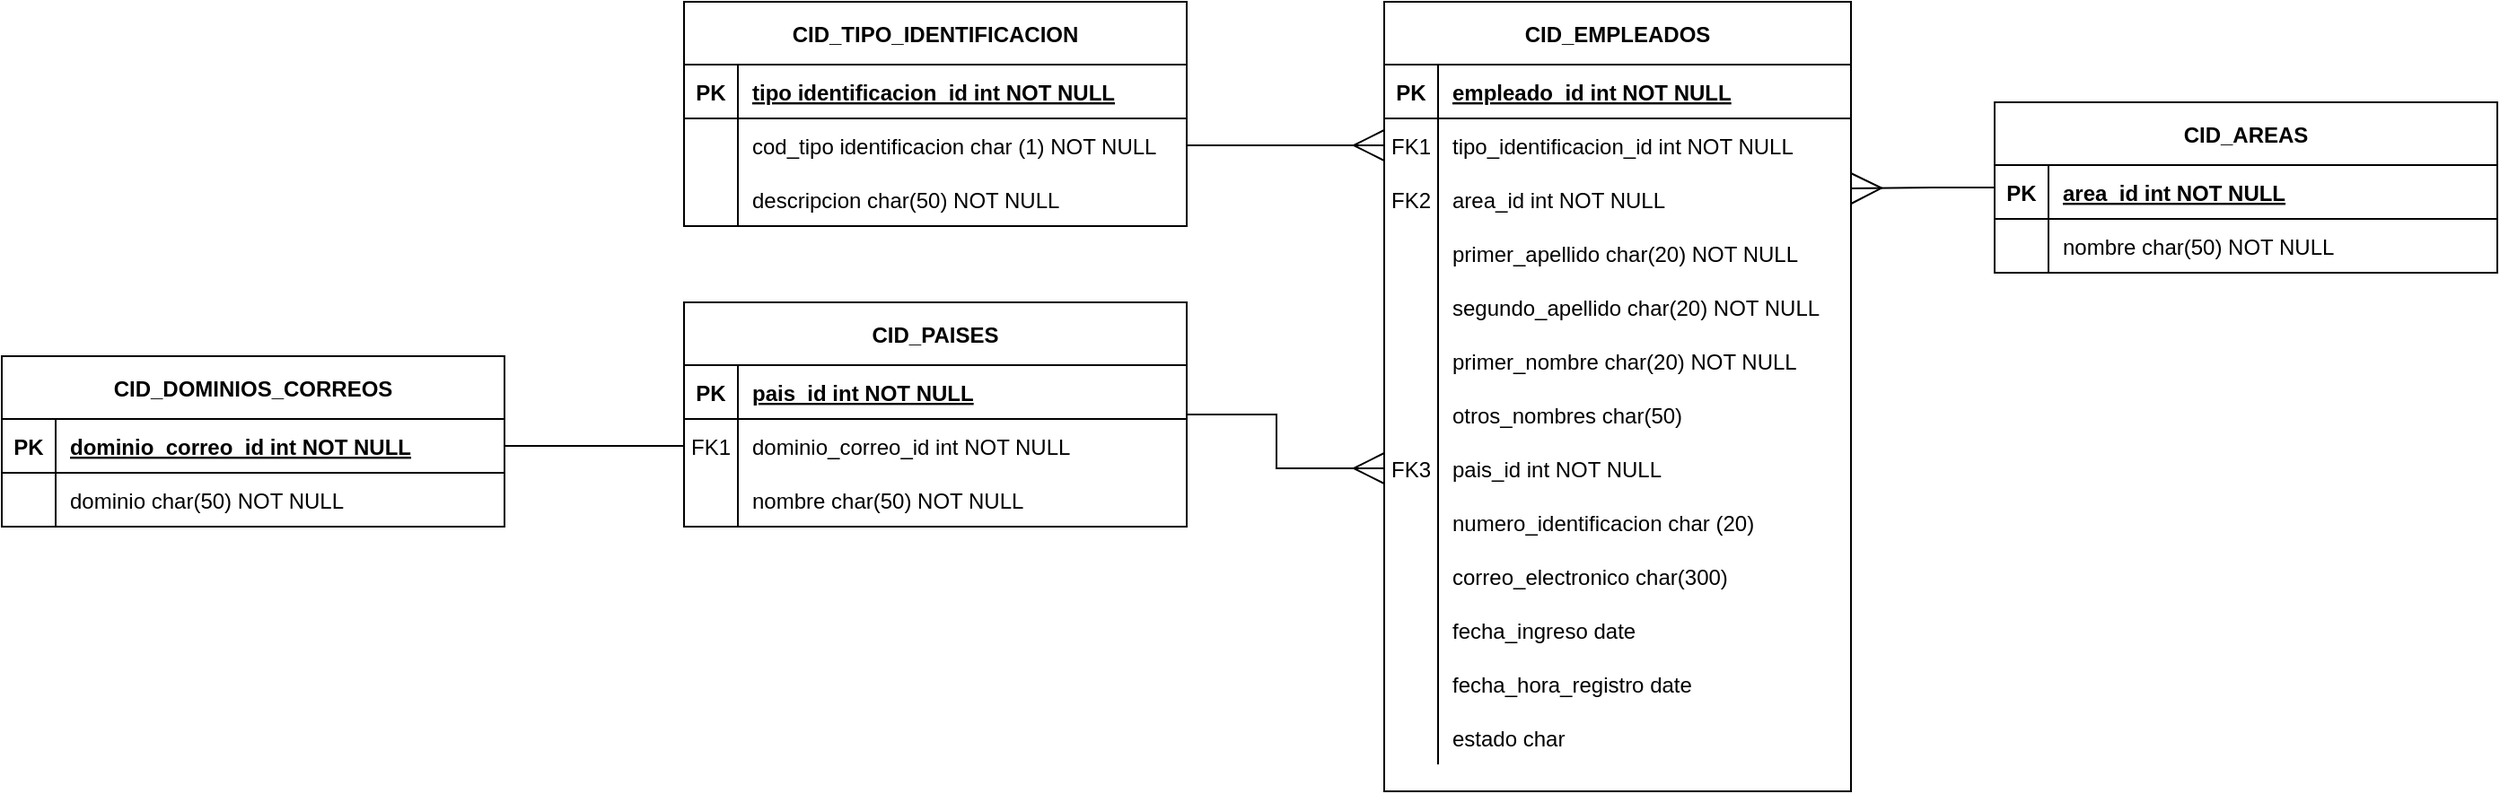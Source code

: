 <mxfile version="13.9.9" type="device"><diagram id="Se4rSTCNdH1k3mZ-eqAo" name="Página-1"><mxGraphModel dx="1422" dy="1991" grid="1" gridSize="10" guides="1" tooltips="1" connect="1" arrows="1" fold="1" page="1" pageScale="1" pageWidth="827" pageHeight="1169" math="0" shadow="0"><root><mxCell id="0"/><mxCell id="1" parent="0"/><mxCell id="0YehSq91O5ebUv2RuxGo-1" value="CID_EMPLEADOS" style="shape=table;startSize=35;container=1;collapsible=1;childLayout=tableLayout;fixedRows=1;rowLines=0;fontStyle=1;align=center;resizeLast=1;" parent="1" vertex="1"><mxGeometry x="1120" y="-630" width="260" height="440" as="geometry"/></mxCell><mxCell id="0YehSq91O5ebUv2RuxGo-2" value="" style="shape=partialRectangle;collapsible=0;dropTarget=0;pointerEvents=0;fillColor=none;points=[[0,0.5],[1,0.5]];portConstraint=eastwest;top=0;left=0;right=0;bottom=1;" parent="0YehSq91O5ebUv2RuxGo-1" vertex="1"><mxGeometry y="35" width="260" height="30" as="geometry"/></mxCell><mxCell id="0YehSq91O5ebUv2RuxGo-3" value="PK" style="shape=partialRectangle;overflow=hidden;connectable=0;fillColor=none;top=0;left=0;bottom=0;right=0;fontStyle=1;" parent="0YehSq91O5ebUv2RuxGo-2" vertex="1"><mxGeometry width="30" height="30" as="geometry"/></mxCell><mxCell id="0YehSq91O5ebUv2RuxGo-4" value="empleado_id int NOT NULL " style="shape=partialRectangle;overflow=hidden;connectable=0;fillColor=none;top=0;left=0;bottom=0;right=0;align=left;spacingLeft=6;fontStyle=5;" parent="0YehSq91O5ebUv2RuxGo-2" vertex="1"><mxGeometry x="30" width="230" height="30" as="geometry"/></mxCell><mxCell id="0YehSq91O5ebUv2RuxGo-5" value="" style="shape=partialRectangle;collapsible=0;dropTarget=0;pointerEvents=0;fillColor=none;points=[[0,0.5],[1,0.5]];portConstraint=eastwest;top=0;left=0;right=0;bottom=0;" parent="0YehSq91O5ebUv2RuxGo-1" vertex="1"><mxGeometry y="65" width="260" height="30" as="geometry"/></mxCell><mxCell id="0YehSq91O5ebUv2RuxGo-6" value="FK1" style="shape=partialRectangle;overflow=hidden;connectable=0;fillColor=none;top=0;left=0;bottom=0;right=0;" parent="0YehSq91O5ebUv2RuxGo-5" vertex="1"><mxGeometry width="30" height="30" as="geometry"/></mxCell><mxCell id="0YehSq91O5ebUv2RuxGo-7" value="tipo_identificacion_id int NOT NULL" style="shape=partialRectangle;overflow=hidden;connectable=0;fillColor=none;top=0;left=0;bottom=0;right=0;align=left;spacingLeft=6;fontStyle=0" parent="0YehSq91O5ebUv2RuxGo-5" vertex="1"><mxGeometry x="30" width="230" height="30" as="geometry"/></mxCell><mxCell id="0YehSq91O5ebUv2RuxGo-8" value="" style="shape=partialRectangle;collapsible=0;dropTarget=0;pointerEvents=0;fillColor=none;points=[[0,0.5],[1,0.5]];portConstraint=eastwest;top=0;left=0;right=0;bottom=0;" parent="0YehSq91O5ebUv2RuxGo-1" vertex="1"><mxGeometry y="95" width="260" height="30" as="geometry"/></mxCell><mxCell id="0YehSq91O5ebUv2RuxGo-9" value="FK2" style="shape=partialRectangle;overflow=hidden;connectable=0;fillColor=none;top=0;left=0;bottom=0;right=0;" parent="0YehSq91O5ebUv2RuxGo-8" vertex="1"><mxGeometry width="30" height="30" as="geometry"/></mxCell><mxCell id="0YehSq91O5ebUv2RuxGo-10" value="area_id int NOT NULL" style="shape=partialRectangle;overflow=hidden;connectable=0;fillColor=none;top=0;left=0;bottom=0;right=0;align=left;spacingLeft=6;fontStyle=0" parent="0YehSq91O5ebUv2RuxGo-8" vertex="1"><mxGeometry x="30" width="230" height="30" as="geometry"/></mxCell><mxCell id="0YehSq91O5ebUv2RuxGo-11" value="" style="shape=partialRectangle;collapsible=0;dropTarget=0;pointerEvents=0;fillColor=none;points=[[0,0.5],[1,0.5]];portConstraint=eastwest;top=0;left=0;right=0;bottom=0;" parent="0YehSq91O5ebUv2RuxGo-1" vertex="1"><mxGeometry y="125" width="260" height="30" as="geometry"/></mxCell><mxCell id="0YehSq91O5ebUv2RuxGo-12" value="" style="shape=partialRectangle;overflow=hidden;connectable=0;fillColor=none;top=0;left=0;bottom=0;right=0;" parent="0YehSq91O5ebUv2RuxGo-11" vertex="1"><mxGeometry width="30" height="30" as="geometry"/></mxCell><mxCell id="0YehSq91O5ebUv2RuxGo-13" value="primer_apellido char(20) NOT NULL" style="shape=partialRectangle;overflow=hidden;connectable=0;fillColor=none;top=0;left=0;bottom=0;right=0;align=left;spacingLeft=6;fontStyle=0" parent="0YehSq91O5ebUv2RuxGo-11" vertex="1"><mxGeometry x="30" width="230" height="30" as="geometry"/></mxCell><mxCell id="0YehSq91O5ebUv2RuxGo-14" value="" style="shape=partialRectangle;collapsible=0;dropTarget=0;pointerEvents=0;fillColor=none;points=[[0,0.5],[1,0.5]];portConstraint=eastwest;top=0;left=0;right=0;bottom=0;" parent="0YehSq91O5ebUv2RuxGo-1" vertex="1"><mxGeometry y="155" width="260" height="30" as="geometry"/></mxCell><mxCell id="0YehSq91O5ebUv2RuxGo-15" value="" style="shape=partialRectangle;overflow=hidden;connectable=0;fillColor=none;top=0;left=0;bottom=0;right=0;" parent="0YehSq91O5ebUv2RuxGo-14" vertex="1"><mxGeometry width="30" height="30" as="geometry"/></mxCell><mxCell id="0YehSq91O5ebUv2RuxGo-16" value="segundo_apellido char(20) NOT NULL" style="shape=partialRectangle;overflow=hidden;connectable=0;fillColor=none;top=0;left=0;bottom=0;right=0;align=left;spacingLeft=6;fontStyle=0" parent="0YehSq91O5ebUv2RuxGo-14" vertex="1"><mxGeometry x="30" width="230" height="30" as="geometry"/></mxCell><mxCell id="vaZZ_MKM0bptNv3BzQr6-1" value="" style="shape=partialRectangle;collapsible=0;dropTarget=0;pointerEvents=0;fillColor=none;points=[[0,0.5],[1,0.5]];portConstraint=eastwest;top=0;left=0;right=0;bottom=0;" parent="0YehSq91O5ebUv2RuxGo-1" vertex="1"><mxGeometry y="185" width="260" height="30" as="geometry"/></mxCell><mxCell id="vaZZ_MKM0bptNv3BzQr6-2" value="" style="shape=partialRectangle;overflow=hidden;connectable=0;fillColor=none;top=0;left=0;bottom=0;right=0;" parent="vaZZ_MKM0bptNv3BzQr6-1" vertex="1"><mxGeometry width="30" height="30" as="geometry"/></mxCell><mxCell id="vaZZ_MKM0bptNv3BzQr6-3" value="primer_nombre char(20) NOT NULL" style="shape=partialRectangle;overflow=hidden;connectable=0;fillColor=none;top=0;left=0;bottom=0;right=0;align=left;spacingLeft=6;fontStyle=0" parent="vaZZ_MKM0bptNv3BzQr6-1" vertex="1"><mxGeometry x="30" width="230" height="30" as="geometry"/></mxCell><mxCell id="0YehSq91O5ebUv2RuxGo-17" value="" style="shape=partialRectangle;collapsible=0;dropTarget=0;pointerEvents=0;fillColor=none;points=[[0,0.5],[1,0.5]];portConstraint=eastwest;top=0;left=0;right=0;bottom=0;" parent="0YehSq91O5ebUv2RuxGo-1" vertex="1"><mxGeometry y="215" width="260" height="30" as="geometry"/></mxCell><mxCell id="0YehSq91O5ebUv2RuxGo-18" value="" style="shape=partialRectangle;overflow=hidden;connectable=0;fillColor=none;top=0;left=0;bottom=0;right=0;" parent="0YehSq91O5ebUv2RuxGo-17" vertex="1"><mxGeometry width="30" height="30" as="geometry"/></mxCell><mxCell id="0YehSq91O5ebUv2RuxGo-19" value="otros_nombres char(50)" style="shape=partialRectangle;overflow=hidden;connectable=0;fillColor=none;top=0;left=0;bottom=0;right=0;align=left;spacingLeft=6;fontStyle=0" parent="0YehSq91O5ebUv2RuxGo-17" vertex="1"><mxGeometry x="30" width="230" height="30" as="geometry"/></mxCell><mxCell id="0YehSq91O5ebUv2RuxGo-20" value="" style="shape=partialRectangle;collapsible=0;dropTarget=0;pointerEvents=0;fillColor=none;points=[[0,0.5],[1,0.5]];portConstraint=eastwest;top=0;left=0;right=0;bottom=0;" parent="0YehSq91O5ebUv2RuxGo-1" vertex="1"><mxGeometry y="245" width="260" height="30" as="geometry"/></mxCell><mxCell id="0YehSq91O5ebUv2RuxGo-21" value="FK3" style="shape=partialRectangle;overflow=hidden;connectable=0;fillColor=none;top=0;left=0;bottom=0;right=0;" parent="0YehSq91O5ebUv2RuxGo-20" vertex="1"><mxGeometry width="30" height="30" as="geometry"/></mxCell><mxCell id="0YehSq91O5ebUv2RuxGo-22" value="pais_id int NOT NULL" style="shape=partialRectangle;overflow=hidden;connectable=0;fillColor=none;top=0;left=0;bottom=0;right=0;align=left;spacingLeft=6;fontStyle=0" parent="0YehSq91O5ebUv2RuxGo-20" vertex="1"><mxGeometry x="30" width="230" height="30" as="geometry"/></mxCell><mxCell id="0YehSq91O5ebUv2RuxGo-24" value="" style="shape=partialRectangle;collapsible=0;dropTarget=0;pointerEvents=0;fillColor=none;points=[[0,0.5],[1,0.5]];portConstraint=eastwest;top=0;left=0;right=0;bottom=0;" parent="0YehSq91O5ebUv2RuxGo-1" vertex="1"><mxGeometry y="275" width="260" height="30" as="geometry"/></mxCell><mxCell id="0YehSq91O5ebUv2RuxGo-25" value="" style="shape=partialRectangle;overflow=hidden;connectable=0;fillColor=none;top=0;left=0;bottom=0;right=0;" parent="0YehSq91O5ebUv2RuxGo-24" vertex="1"><mxGeometry width="30" height="30" as="geometry"/></mxCell><mxCell id="0YehSq91O5ebUv2RuxGo-26" value="numero_identificacion char (20)" style="shape=partialRectangle;overflow=hidden;connectable=0;fillColor=none;top=0;left=0;bottom=0;right=0;align=left;spacingLeft=6;fontStyle=0" parent="0YehSq91O5ebUv2RuxGo-24" vertex="1"><mxGeometry x="30" width="230" height="30" as="geometry"/></mxCell><mxCell id="0YehSq91O5ebUv2RuxGo-27" value="" style="shape=partialRectangle;collapsible=0;dropTarget=0;pointerEvents=0;fillColor=none;points=[[0,0.5],[1,0.5]];portConstraint=eastwest;top=0;left=0;right=0;bottom=0;" parent="0YehSq91O5ebUv2RuxGo-1" vertex="1"><mxGeometry y="305" width="260" height="30" as="geometry"/></mxCell><mxCell id="0YehSq91O5ebUv2RuxGo-28" value="" style="shape=partialRectangle;overflow=hidden;connectable=0;fillColor=none;top=0;left=0;bottom=0;right=0;" parent="0YehSq91O5ebUv2RuxGo-27" vertex="1"><mxGeometry width="30" height="30" as="geometry"/></mxCell><mxCell id="0YehSq91O5ebUv2RuxGo-29" value="correo_electronico char(300)" style="shape=partialRectangle;overflow=hidden;connectable=0;fillColor=none;top=0;left=0;bottom=0;right=0;align=left;spacingLeft=6;fontStyle=0" parent="0YehSq91O5ebUv2RuxGo-27" vertex="1"><mxGeometry x="30" width="230" height="30" as="geometry"/></mxCell><mxCell id="0YehSq91O5ebUv2RuxGo-75" value="" style="shape=partialRectangle;collapsible=0;dropTarget=0;pointerEvents=0;fillColor=none;points=[[0,0.5],[1,0.5]];portConstraint=eastwest;top=0;left=0;right=0;bottom=0;" parent="0YehSq91O5ebUv2RuxGo-1" vertex="1"><mxGeometry y="335" width="260" height="30" as="geometry"/></mxCell><mxCell id="0YehSq91O5ebUv2RuxGo-76" value="" style="shape=partialRectangle;overflow=hidden;connectable=0;fillColor=none;top=0;left=0;bottom=0;right=0;" parent="0YehSq91O5ebUv2RuxGo-75" vertex="1"><mxGeometry width="30" height="30" as="geometry"/></mxCell><mxCell id="0YehSq91O5ebUv2RuxGo-77" value="fecha_ingreso date" style="shape=partialRectangle;overflow=hidden;connectable=0;fillColor=none;top=0;left=0;bottom=0;right=0;align=left;spacingLeft=6;fontStyle=0" parent="0YehSq91O5ebUv2RuxGo-75" vertex="1"><mxGeometry x="30" width="230" height="30" as="geometry"/></mxCell><mxCell id="0YehSq91O5ebUv2RuxGo-78" value="" style="shape=partialRectangle;collapsible=0;dropTarget=0;pointerEvents=0;fillColor=none;points=[[0,0.5],[1,0.5]];portConstraint=eastwest;top=0;left=0;right=0;bottom=0;" parent="0YehSq91O5ebUv2RuxGo-1" vertex="1"><mxGeometry y="365" width="260" height="30" as="geometry"/></mxCell><mxCell id="0YehSq91O5ebUv2RuxGo-79" value="" style="shape=partialRectangle;overflow=hidden;connectable=0;fillColor=none;top=0;left=0;bottom=0;right=0;" parent="0YehSq91O5ebUv2RuxGo-78" vertex="1"><mxGeometry width="30" height="30" as="geometry"/></mxCell><mxCell id="0YehSq91O5ebUv2RuxGo-80" value="fecha_hora_registro date" style="shape=partialRectangle;overflow=hidden;connectable=0;fillColor=none;top=0;left=0;bottom=0;right=0;align=left;spacingLeft=6;fontStyle=0" parent="0YehSq91O5ebUv2RuxGo-78" vertex="1"><mxGeometry x="30" width="230" height="30" as="geometry"/></mxCell><mxCell id="0YehSq91O5ebUv2RuxGo-81" value="" style="shape=partialRectangle;collapsible=0;dropTarget=0;pointerEvents=0;fillColor=none;points=[[0,0.5],[1,0.5]];portConstraint=eastwest;top=0;left=0;right=0;bottom=0;" parent="0YehSq91O5ebUv2RuxGo-1" vertex="1"><mxGeometry y="395" width="260" height="30" as="geometry"/></mxCell><mxCell id="0YehSq91O5ebUv2RuxGo-82" value="" style="shape=partialRectangle;overflow=hidden;connectable=0;fillColor=none;top=0;left=0;bottom=0;right=0;" parent="0YehSq91O5ebUv2RuxGo-81" vertex="1"><mxGeometry width="30" height="30" as="geometry"/></mxCell><mxCell id="0YehSq91O5ebUv2RuxGo-83" value="estado char" style="shape=partialRectangle;overflow=hidden;connectable=0;fillColor=none;top=0;left=0;bottom=0;right=0;align=left;spacingLeft=6;fontStyle=0" parent="0YehSq91O5ebUv2RuxGo-81" vertex="1"><mxGeometry x="30" width="230" height="30" as="geometry"/></mxCell><mxCell id="0YehSq91O5ebUv2RuxGo-30" value="CID_TIPO_IDENTIFICACION" style="shape=table;startSize=35;container=1;collapsible=1;childLayout=tableLayout;fixedRows=1;rowLines=0;fontStyle=1;align=center;resizeLast=1;" parent="1" vertex="1"><mxGeometry x="730" y="-630" width="280" height="125" as="geometry"/></mxCell><mxCell id="0YehSq91O5ebUv2RuxGo-31" value="" style="shape=partialRectangle;collapsible=0;dropTarget=0;pointerEvents=0;fillColor=none;points=[[0,0.5],[1,0.5]];portConstraint=eastwest;top=0;left=0;right=0;bottom=1;" parent="0YehSq91O5ebUv2RuxGo-30" vertex="1"><mxGeometry y="35" width="280" height="30" as="geometry"/></mxCell><mxCell id="0YehSq91O5ebUv2RuxGo-32" value="PK" style="shape=partialRectangle;overflow=hidden;connectable=0;fillColor=none;top=0;left=0;bottom=0;right=0;fontStyle=1;" parent="0YehSq91O5ebUv2RuxGo-31" vertex="1"><mxGeometry width="30" height="30" as="geometry"/></mxCell><mxCell id="0YehSq91O5ebUv2RuxGo-33" value="tipo identificacion_id int NOT NULL " style="shape=partialRectangle;overflow=hidden;connectable=0;fillColor=none;top=0;left=0;bottom=0;right=0;align=left;spacingLeft=6;fontStyle=5;" parent="0YehSq91O5ebUv2RuxGo-31" vertex="1"><mxGeometry x="30" width="250" height="30" as="geometry"/></mxCell><mxCell id="0YehSq91O5ebUv2RuxGo-34" value="" style="shape=partialRectangle;collapsible=0;dropTarget=0;pointerEvents=0;fillColor=none;points=[[0,0.5],[1,0.5]];portConstraint=eastwest;top=0;left=0;right=0;bottom=0;" parent="0YehSq91O5ebUv2RuxGo-30" vertex="1"><mxGeometry y="65" width="280" height="30" as="geometry"/></mxCell><mxCell id="0YehSq91O5ebUv2RuxGo-35" value="" style="shape=partialRectangle;overflow=hidden;connectable=0;fillColor=none;top=0;left=0;bottom=0;right=0;" parent="0YehSq91O5ebUv2RuxGo-34" vertex="1"><mxGeometry width="30" height="30" as="geometry"/></mxCell><mxCell id="0YehSq91O5ebUv2RuxGo-36" value="cod_tipo identificacion char (1) NOT NULL" style="shape=partialRectangle;overflow=hidden;connectable=0;fillColor=none;top=0;left=0;bottom=0;right=0;align=left;spacingLeft=6;fontStyle=0" parent="0YehSq91O5ebUv2RuxGo-34" vertex="1"><mxGeometry x="30" width="250" height="30" as="geometry"/></mxCell><mxCell id="0YehSq91O5ebUv2RuxGo-37" value="" style="shape=partialRectangle;collapsible=0;dropTarget=0;pointerEvents=0;fillColor=none;points=[[0,0.5],[1,0.5]];portConstraint=eastwest;top=0;left=0;right=0;bottom=0;" parent="0YehSq91O5ebUv2RuxGo-30" vertex="1"><mxGeometry y="95" width="280" height="30" as="geometry"/></mxCell><mxCell id="0YehSq91O5ebUv2RuxGo-38" value="" style="shape=partialRectangle;overflow=hidden;connectable=0;fillColor=none;top=0;left=0;bottom=0;right=0;" parent="0YehSq91O5ebUv2RuxGo-37" vertex="1"><mxGeometry width="30" height="30" as="geometry"/></mxCell><mxCell id="0YehSq91O5ebUv2RuxGo-39" value="descripcion char(50) NOT NULL" style="shape=partialRectangle;overflow=hidden;connectable=0;fillColor=none;top=0;left=0;bottom=0;right=0;align=left;spacingLeft=6;" parent="0YehSq91O5ebUv2RuxGo-37" vertex="1"><mxGeometry x="30" width="250" height="30" as="geometry"/></mxCell><mxCell id="0YehSq91O5ebUv2RuxGo-54" style="edgeStyle=orthogonalEdgeStyle;rounded=0;orthogonalLoop=1;jettySize=auto;html=1;entryX=1;entryY=0.3;entryDx=0;entryDy=0;entryPerimeter=0;endArrow=ERmany;endFill=0;endSize=15;" parent="1" source="0YehSq91O5ebUv2RuxGo-40" target="0YehSq91O5ebUv2RuxGo-8" edge="1"><mxGeometry relative="1" as="geometry"/></mxCell><mxCell id="0YehSq91O5ebUv2RuxGo-40" value="CID_AREAS" style="shape=table;startSize=35;container=1;collapsible=1;childLayout=tableLayout;fixedRows=1;rowLines=0;fontStyle=1;align=center;resizeLast=1;" parent="1" vertex="1"><mxGeometry x="1460" y="-574" width="280" height="95" as="geometry"/></mxCell><mxCell id="0YehSq91O5ebUv2RuxGo-41" value="" style="shape=partialRectangle;collapsible=0;dropTarget=0;pointerEvents=0;fillColor=none;points=[[0,0.5],[1,0.5]];portConstraint=eastwest;top=0;left=0;right=0;bottom=1;" parent="0YehSq91O5ebUv2RuxGo-40" vertex="1"><mxGeometry y="35" width="280" height="30" as="geometry"/></mxCell><mxCell id="0YehSq91O5ebUv2RuxGo-42" value="PK" style="shape=partialRectangle;overflow=hidden;connectable=0;fillColor=none;top=0;left=0;bottom=0;right=0;fontStyle=1;" parent="0YehSq91O5ebUv2RuxGo-41" vertex="1"><mxGeometry width="30" height="30" as="geometry"/></mxCell><mxCell id="0YehSq91O5ebUv2RuxGo-43" value="area_id int NOT NULL " style="shape=partialRectangle;overflow=hidden;connectable=0;fillColor=none;top=0;left=0;bottom=0;right=0;align=left;spacingLeft=6;fontStyle=5;" parent="0YehSq91O5ebUv2RuxGo-41" vertex="1"><mxGeometry x="30" width="250" height="30" as="geometry"/></mxCell><mxCell id="0YehSq91O5ebUv2RuxGo-47" value="" style="shape=partialRectangle;collapsible=0;dropTarget=0;pointerEvents=0;fillColor=none;points=[[0,0.5],[1,0.5]];portConstraint=eastwest;top=0;left=0;right=0;bottom=0;" parent="0YehSq91O5ebUv2RuxGo-40" vertex="1"><mxGeometry y="65" width="280" height="30" as="geometry"/></mxCell><mxCell id="0YehSq91O5ebUv2RuxGo-48" value="" style="shape=partialRectangle;overflow=hidden;connectable=0;fillColor=none;top=0;left=0;bottom=0;right=0;" parent="0YehSq91O5ebUv2RuxGo-47" vertex="1"><mxGeometry width="30" height="30" as="geometry"/></mxCell><mxCell id="0YehSq91O5ebUv2RuxGo-49" value="nombre char(50) NOT NULL" style="shape=partialRectangle;overflow=hidden;connectable=0;fillColor=none;top=0;left=0;bottom=0;right=0;align=left;spacingLeft=6;" parent="0YehSq91O5ebUv2RuxGo-47" vertex="1"><mxGeometry x="30" width="250" height="30" as="geometry"/></mxCell><mxCell id="0YehSq91O5ebUv2RuxGo-52" style="edgeStyle=orthogonalEdgeStyle;rounded=0;orthogonalLoop=1;jettySize=auto;html=1;entryX=0;entryY=0.5;entryDx=0;entryDy=0;endArrow=ERmany;endFill=0;endSize=15;" parent="1" source="0YehSq91O5ebUv2RuxGo-34" target="0YehSq91O5ebUv2RuxGo-5" edge="1"><mxGeometry relative="1" as="geometry"/></mxCell><mxCell id="0YehSq91O5ebUv2RuxGo-55" value="CID_DOMINIOS_CORREOS" style="shape=table;startSize=35;container=1;collapsible=1;childLayout=tableLayout;fixedRows=1;rowLines=0;fontStyle=1;align=center;resizeLast=1;" parent="1" vertex="1"><mxGeometry x="350" y="-432.5" width="280" height="95" as="geometry"/></mxCell><mxCell id="0YehSq91O5ebUv2RuxGo-56" value="" style="shape=partialRectangle;collapsible=0;dropTarget=0;pointerEvents=0;fillColor=none;points=[[0,0.5],[1,0.5]];portConstraint=eastwest;top=0;left=0;right=0;bottom=1;" parent="0YehSq91O5ebUv2RuxGo-55" vertex="1"><mxGeometry y="35" width="280" height="30" as="geometry"/></mxCell><mxCell id="0YehSq91O5ebUv2RuxGo-57" value="PK" style="shape=partialRectangle;overflow=hidden;connectable=0;fillColor=none;top=0;left=0;bottom=0;right=0;fontStyle=1;" parent="0YehSq91O5ebUv2RuxGo-56" vertex="1"><mxGeometry width="30" height="30" as="geometry"/></mxCell><mxCell id="0YehSq91O5ebUv2RuxGo-58" value="dominio_correo_id int NOT NULL " style="shape=partialRectangle;overflow=hidden;connectable=0;fillColor=none;top=0;left=0;bottom=0;right=0;align=left;spacingLeft=6;fontStyle=5;" parent="0YehSq91O5ebUv2RuxGo-56" vertex="1"><mxGeometry x="30" width="250" height="30" as="geometry"/></mxCell><mxCell id="0YehSq91O5ebUv2RuxGo-59" value="" style="shape=partialRectangle;collapsible=0;dropTarget=0;pointerEvents=0;fillColor=none;points=[[0,0.5],[1,0.5]];portConstraint=eastwest;top=0;left=0;right=0;bottom=0;" parent="0YehSq91O5ebUv2RuxGo-55" vertex="1"><mxGeometry y="65" width="280" height="30" as="geometry"/></mxCell><mxCell id="0YehSq91O5ebUv2RuxGo-60" value="" style="shape=partialRectangle;overflow=hidden;connectable=0;fillColor=none;top=0;left=0;bottom=0;right=0;" parent="0YehSq91O5ebUv2RuxGo-59" vertex="1"><mxGeometry width="30" height="30" as="geometry"/></mxCell><mxCell id="0YehSq91O5ebUv2RuxGo-61" value="dominio char(50) NOT NULL" style="shape=partialRectangle;overflow=hidden;connectable=0;fillColor=none;top=0;left=0;bottom=0;right=0;align=left;spacingLeft=6;" parent="0YehSq91O5ebUv2RuxGo-59" vertex="1"><mxGeometry x="30" width="250" height="30" as="geometry"/></mxCell><mxCell id="0YehSq91O5ebUv2RuxGo-70" style="edgeStyle=orthogonalEdgeStyle;rounded=0;orthogonalLoop=1;jettySize=auto;html=1;entryX=0;entryY=0.5;entryDx=0;entryDy=0;endArrow=ERmany;endFill=0;endSize=15;" parent="1" source="0YehSq91O5ebUv2RuxGo-62" target="0YehSq91O5ebUv2RuxGo-20" edge="1"><mxGeometry relative="1" as="geometry"/></mxCell><mxCell id="0YehSq91O5ebUv2RuxGo-62" value="CID_PAISES" style="shape=table;startSize=35;container=1;collapsible=1;childLayout=tableLayout;fixedRows=1;rowLines=0;fontStyle=1;align=center;resizeLast=1;" parent="1" vertex="1"><mxGeometry x="730" y="-462.5" width="280" height="125" as="geometry"/></mxCell><mxCell id="0YehSq91O5ebUv2RuxGo-63" value="" style="shape=partialRectangle;collapsible=0;dropTarget=0;pointerEvents=0;fillColor=none;points=[[0,0.5],[1,0.5]];portConstraint=eastwest;top=0;left=0;right=0;bottom=1;" parent="0YehSq91O5ebUv2RuxGo-62" vertex="1"><mxGeometry y="35" width="280" height="30" as="geometry"/></mxCell><mxCell id="0YehSq91O5ebUv2RuxGo-64" value="PK" style="shape=partialRectangle;overflow=hidden;connectable=0;fillColor=none;top=0;left=0;bottom=0;right=0;fontStyle=1;" parent="0YehSq91O5ebUv2RuxGo-63" vertex="1"><mxGeometry width="30" height="30" as="geometry"/></mxCell><mxCell id="0YehSq91O5ebUv2RuxGo-65" value="pais_id int NOT NULL " style="shape=partialRectangle;overflow=hidden;connectable=0;fillColor=none;top=0;left=0;bottom=0;right=0;align=left;spacingLeft=6;fontStyle=5;" parent="0YehSq91O5ebUv2RuxGo-63" vertex="1"><mxGeometry x="30" width="250" height="30" as="geometry"/></mxCell><mxCell id="0YehSq91O5ebUv2RuxGo-66" value="" style="shape=partialRectangle;collapsible=0;dropTarget=0;pointerEvents=0;fillColor=none;points=[[0,0.5],[1,0.5]];portConstraint=eastwest;top=0;left=0;right=0;bottom=0;" parent="0YehSq91O5ebUv2RuxGo-62" vertex="1"><mxGeometry y="65" width="280" height="30" as="geometry"/></mxCell><mxCell id="0YehSq91O5ebUv2RuxGo-67" value="FK1" style="shape=partialRectangle;overflow=hidden;connectable=0;fillColor=none;top=0;left=0;bottom=0;right=0;" parent="0YehSq91O5ebUv2RuxGo-66" vertex="1"><mxGeometry width="30" height="30" as="geometry"/></mxCell><mxCell id="0YehSq91O5ebUv2RuxGo-68" value="dominio_correo_id int NOT NULL" style="shape=partialRectangle;overflow=hidden;connectable=0;fillColor=none;top=0;left=0;bottom=0;right=0;align=left;spacingLeft=6;fontStyle=0" parent="0YehSq91O5ebUv2RuxGo-66" vertex="1"><mxGeometry x="30" width="250" height="30" as="geometry"/></mxCell><mxCell id="0YehSq91O5ebUv2RuxGo-72" value="" style="shape=partialRectangle;collapsible=0;dropTarget=0;pointerEvents=0;fillColor=none;points=[[0,0.5],[1,0.5]];portConstraint=eastwest;top=0;left=0;right=0;bottom=0;" parent="0YehSq91O5ebUv2RuxGo-62" vertex="1"><mxGeometry y="95" width="280" height="30" as="geometry"/></mxCell><mxCell id="0YehSq91O5ebUv2RuxGo-73" value="" style="shape=partialRectangle;overflow=hidden;connectable=0;fillColor=none;top=0;left=0;bottom=0;right=0;" parent="0YehSq91O5ebUv2RuxGo-72" vertex="1"><mxGeometry width="30" height="30" as="geometry"/></mxCell><mxCell id="0YehSq91O5ebUv2RuxGo-74" value="nombre char(50) NOT NULL" style="shape=partialRectangle;overflow=hidden;connectable=0;fillColor=none;top=0;left=0;bottom=0;right=0;align=left;spacingLeft=6;" parent="0YehSq91O5ebUv2RuxGo-72" vertex="1"><mxGeometry x="30" width="250" height="30" as="geometry"/></mxCell><mxCell id="0YehSq91O5ebUv2RuxGo-71" style="edgeStyle=orthogonalEdgeStyle;rounded=0;orthogonalLoop=1;jettySize=auto;html=1;endArrow=none;endFill=0;endSize=15;entryX=0;entryY=0.5;entryDx=0;entryDy=0;" parent="1" source="0YehSq91O5ebUv2RuxGo-56" target="0YehSq91O5ebUv2RuxGo-66" edge="1"><mxGeometry relative="1" as="geometry"/></mxCell></root></mxGraphModel></diagram></mxfile>